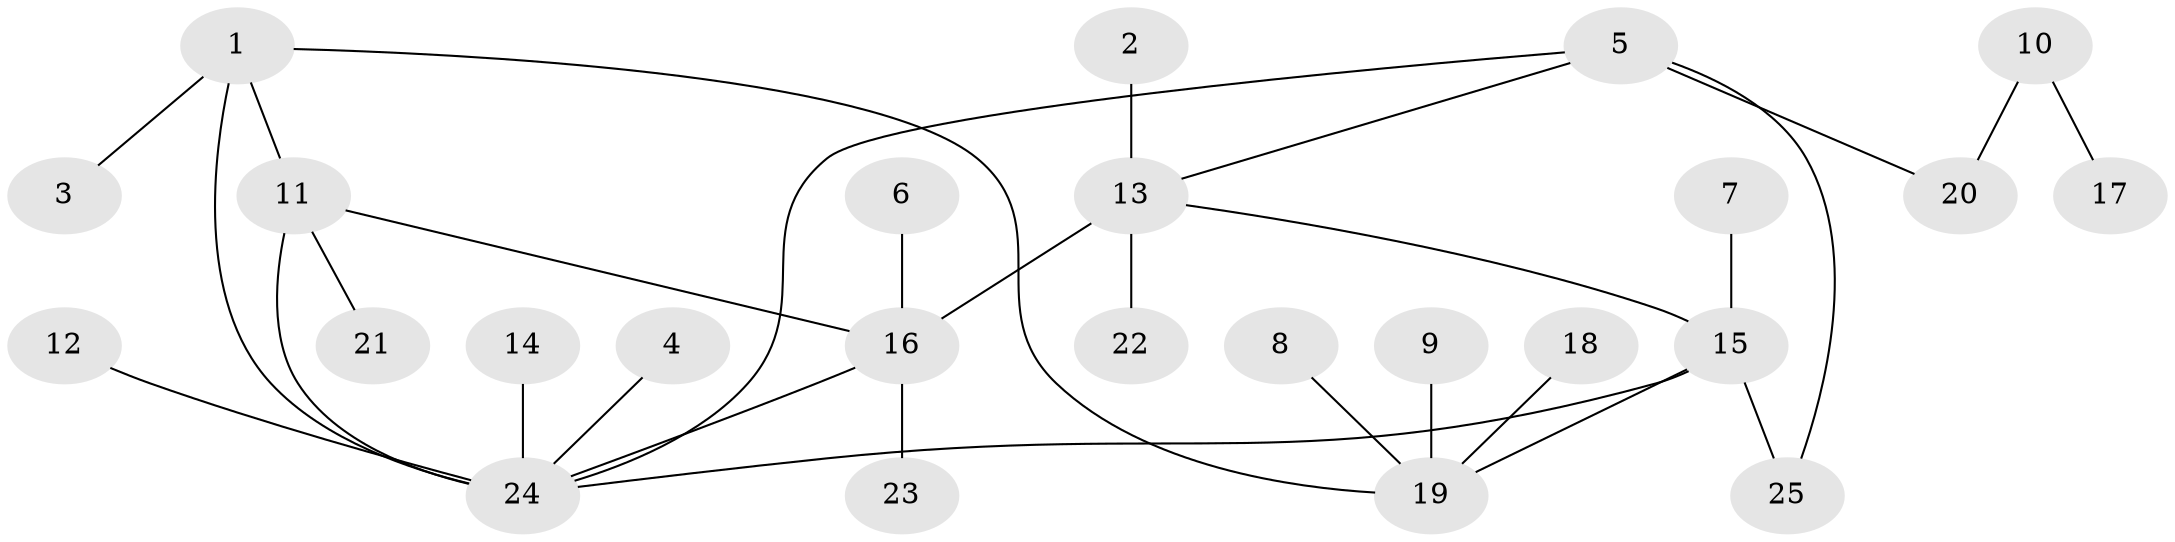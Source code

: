 // original degree distribution, {5: 0.04, 7: 0.06, 8: 0.04, 6: 0.04, 3: 0.06, 2: 0.14, 1: 0.6, 4: 0.02}
// Generated by graph-tools (version 1.1) at 2025/02/03/09/25 03:02:44]
// undirected, 25 vertices, 30 edges
graph export_dot {
graph [start="1"]
  node [color=gray90,style=filled];
  1;
  2;
  3;
  4;
  5;
  6;
  7;
  8;
  9;
  10;
  11;
  12;
  13;
  14;
  15;
  16;
  17;
  18;
  19;
  20;
  21;
  22;
  23;
  24;
  25;
  1 -- 3 [weight=1.0];
  1 -- 11 [weight=2.0];
  1 -- 19 [weight=1.0];
  1 -- 24 [weight=2.0];
  2 -- 13 [weight=1.0];
  4 -- 24 [weight=1.0];
  5 -- 13 [weight=1.0];
  5 -- 20 [weight=1.0];
  5 -- 24 [weight=1.0];
  5 -- 25 [weight=1.0];
  6 -- 16 [weight=1.0];
  7 -- 15 [weight=1.0];
  8 -- 19 [weight=1.0];
  9 -- 19 [weight=1.0];
  10 -- 17 [weight=1.0];
  10 -- 20 [weight=1.0];
  11 -- 16 [weight=1.0];
  11 -- 21 [weight=1.0];
  11 -- 24 [weight=1.0];
  12 -- 24 [weight=1.0];
  13 -- 15 [weight=1.0];
  13 -- 16 [weight=2.0];
  13 -- 22 [weight=1.0];
  14 -- 24 [weight=1.0];
  15 -- 19 [weight=1.0];
  15 -- 24 [weight=1.0];
  15 -- 25 [weight=1.0];
  16 -- 23 [weight=1.0];
  16 -- 24 [weight=1.0];
  18 -- 19 [weight=1.0];
}

